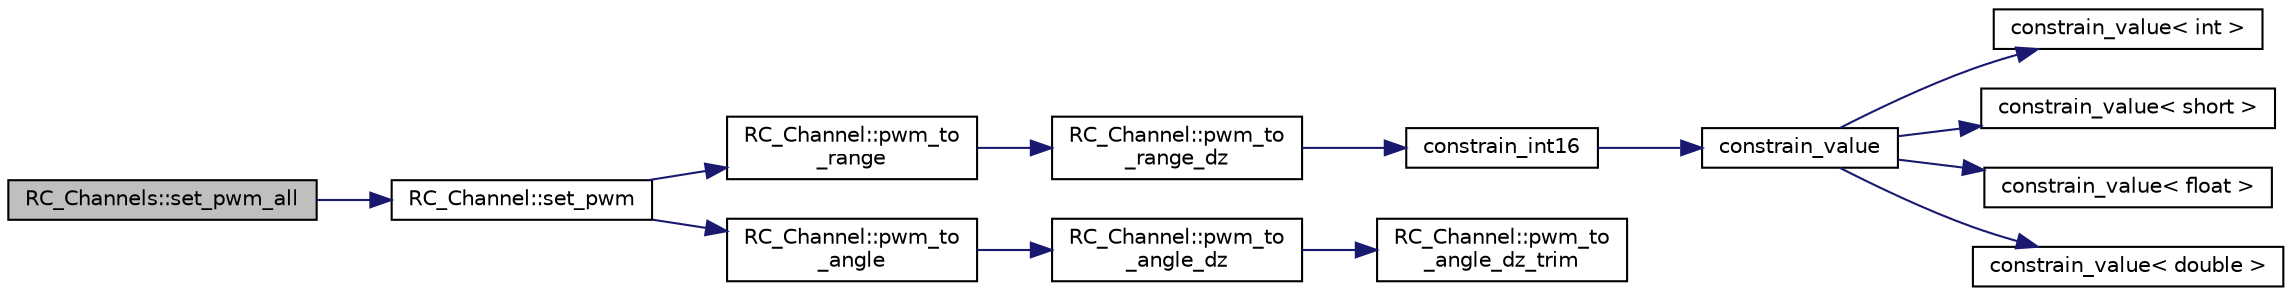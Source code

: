 digraph "RC_Channels::set_pwm_all"
{
 // INTERACTIVE_SVG=YES
  edge [fontname="Helvetica",fontsize="10",labelfontname="Helvetica",labelfontsize="10"];
  node [fontname="Helvetica",fontsize="10",shape=record];
  rankdir="LR";
  Node1 [label="RC_Channels::set_pwm_all",height=0.2,width=0.4,color="black", fillcolor="grey75", style="filled", fontcolor="black"];
  Node1 -> Node2 [color="midnightblue",fontsize="10",style="solid",fontname="Helvetica"];
  Node2 [label="RC_Channel::set_pwm",height=0.2,width=0.4,color="black", fillcolor="white", style="filled",URL="$classRC__Channel.html#a1e19754a0ea244150053da90f6f03c52"];
  Node2 -> Node3 [color="midnightblue",fontsize="10",style="solid",fontname="Helvetica"];
  Node3 [label="RC_Channel::pwm_to\l_range",height=0.2,width=0.4,color="black", fillcolor="white", style="filled",URL="$classRC__Channel.html#a10f764e7d9cb160b1da9ff286b8797fb"];
  Node3 -> Node4 [color="midnightblue",fontsize="10",style="solid",fontname="Helvetica"];
  Node4 [label="RC_Channel::pwm_to\l_range_dz",height=0.2,width=0.4,color="black", fillcolor="white", style="filled",URL="$classRC__Channel.html#a4605a723d0f7e67bb7e9e541470999d6"];
  Node4 -> Node5 [color="midnightblue",fontsize="10",style="solid",fontname="Helvetica"];
  Node5 [label="constrain_int16",height=0.2,width=0.4,color="black", fillcolor="white", style="filled",URL="$AP__Math_8h.html#a68558c4f79a8582543daefde13c64abc"];
  Node5 -> Node6 [color="midnightblue",fontsize="10",style="solid",fontname="Helvetica"];
  Node6 [label="constrain_value",height=0.2,width=0.4,color="black", fillcolor="white", style="filled",URL="$AP__Math_8h.html#a20e8f8671c282c69c1954652b6d61585"];
  Node6 -> Node7 [color="midnightblue",fontsize="10",style="solid",fontname="Helvetica"];
  Node7 [label="constrain_value\< int \>",height=0.2,width=0.4,color="black", fillcolor="white", style="filled",URL="$AP__Math_8cpp.html#a37e8e901754cb9c8e53a8e3030c82c50"];
  Node6 -> Node8 [color="midnightblue",fontsize="10",style="solid",fontname="Helvetica"];
  Node8 [label="constrain_value\< short \>",height=0.2,width=0.4,color="black", fillcolor="white", style="filled",URL="$AP__Math_8cpp.html#afdbe107ec1987d318a6347816fbf2b89"];
  Node6 -> Node9 [color="midnightblue",fontsize="10",style="solid",fontname="Helvetica"];
  Node9 [label="constrain_value\< float \>",height=0.2,width=0.4,color="black", fillcolor="white", style="filled",URL="$AP__Math_8cpp.html#ae6c621670c214da687de21d4e3a92587"];
  Node6 -> Node10 [color="midnightblue",fontsize="10",style="solid",fontname="Helvetica"];
  Node10 [label="constrain_value\< double \>",height=0.2,width=0.4,color="black", fillcolor="white", style="filled",URL="$AP__Math_8cpp.html#afe3990b00e9abc43fa97dfaf8e32f5c4"];
  Node2 -> Node11 [color="midnightblue",fontsize="10",style="solid",fontname="Helvetica"];
  Node11 [label="RC_Channel::pwm_to\l_angle",height=0.2,width=0.4,color="black", fillcolor="white", style="filled",URL="$classRC__Channel.html#a5a48b57daab9a0b5feac13af9c8b768d"];
  Node11 -> Node12 [color="midnightblue",fontsize="10",style="solid",fontname="Helvetica"];
  Node12 [label="RC_Channel::pwm_to\l_angle_dz",height=0.2,width=0.4,color="black", fillcolor="white", style="filled",URL="$classRC__Channel.html#abff1f42e3b1735cef70c8068ef272027"];
  Node12 -> Node13 [color="midnightblue",fontsize="10",style="solid",fontname="Helvetica"];
  Node13 [label="RC_Channel::pwm_to\l_angle_dz_trim",height=0.2,width=0.4,color="black", fillcolor="white", style="filled",URL="$classRC__Channel.html#a59cc8a34225be7627bb9aead4d719b24"];
}

